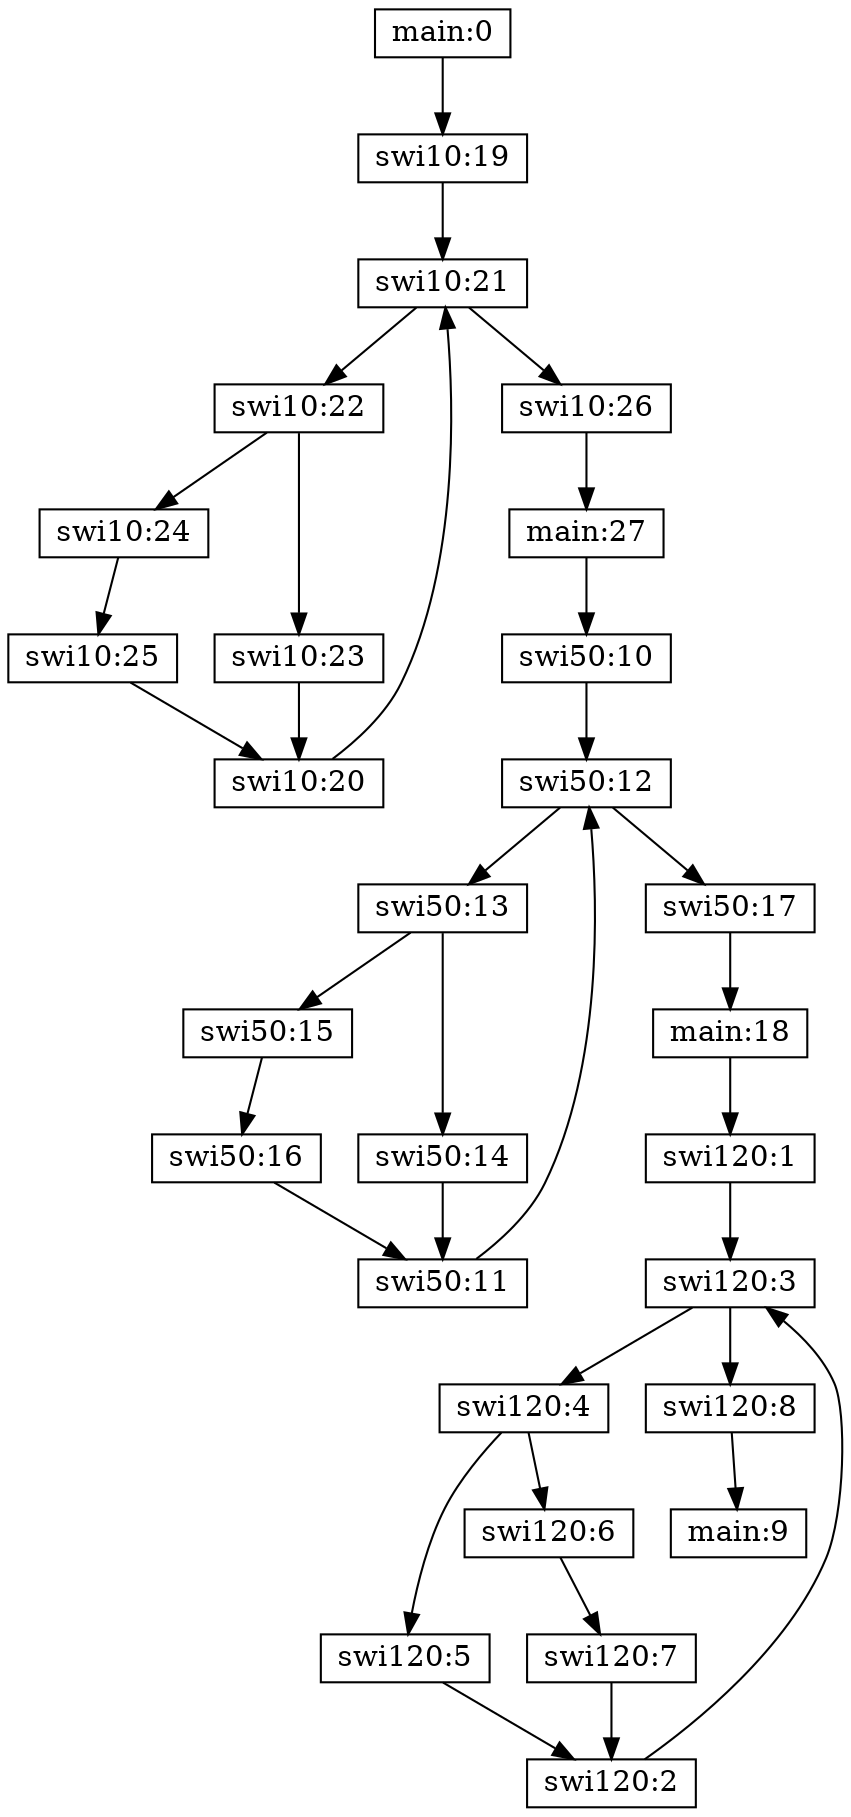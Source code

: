 digraph CFG {
	node [shape=record,width=.1,height=.1];
	"main:0" -> "swi10:19";
	"swi120:1" -> "swi120:3";
	"swi120:2" -> "swi120:3";
	"swi120:3" -> "swi120:4";
	"swi120:3" -> "swi120:8";
	"swi120:4" -> "swi120:5";
	"swi120:4" -> "swi120:6";
	"swi120:5" -> "swi120:2";
	"swi120:6" -> "swi120:7";
	"swi120:7" -> "swi120:2";
	"swi120:8" -> "main:9";
	"swi50:10" -> "swi50:12";
	"swi50:11" -> "swi50:12";
	"swi50:12" -> "swi50:13";
	"swi50:12" -> "swi50:17";
	"swi50:13" -> "swi50:14";
	"swi50:13" -> "swi50:15";
	"swi50:14" -> "swi50:11";
	"swi50:15" -> "swi50:16";
	"swi50:16" -> "swi50:11";
	"swi50:17" -> "main:18";
	"main:18" -> "swi120:1";
	"swi10:19" -> "swi10:21";
	"swi10:20" -> "swi10:21";
	"swi10:21" -> "swi10:22";
	"swi10:21" -> "swi10:26";
	"swi10:22" -> "swi10:23";
	"swi10:22" -> "swi10:24";
	"swi10:23" -> "swi10:20";
	"swi10:24" -> "swi10:25";
	"swi10:25" -> "swi10:20";
	"swi10:26" -> "main:27";
	"main:27" -> "swi50:10";
}
